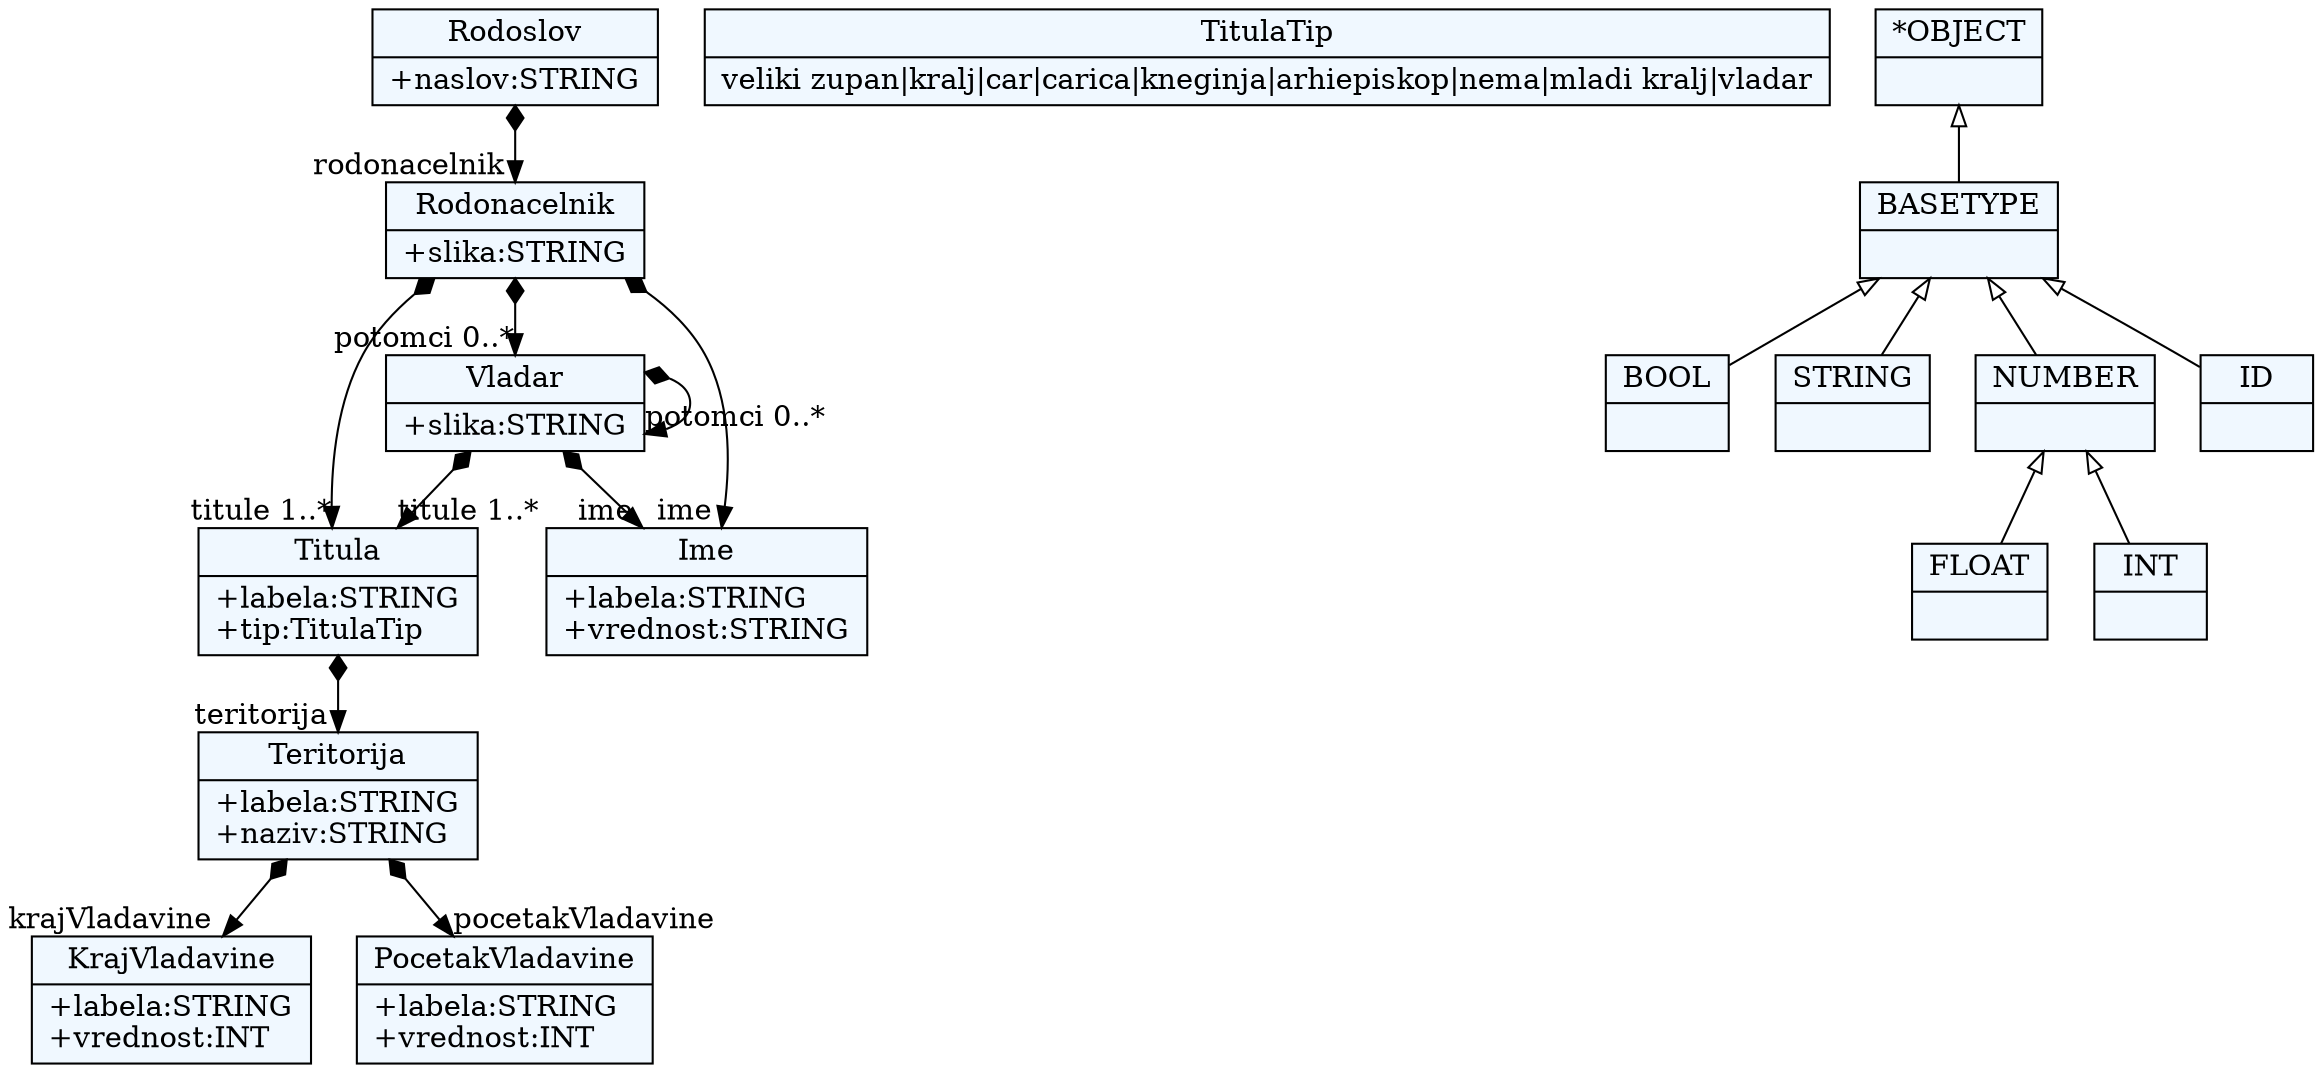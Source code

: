 
    digraph xtext {
    fontname = "Bitstream Vera Sans"
    fontsize = 8
    node[
        shape=record,
        style=filled,
        fillcolor=aliceblue
    ]
    nodesep = 0.3
    edge[dir=black,arrowtail=empty]


21377336 -> 21383000[arrowtail=diamond, dir=both, headlabel="teritorija "]
21377336[ label="{Titula|+labela:STRING\l+tip:TitulaTip\l}"]

21379224[ label="{KrajVladavine|+labela:STRING\l+vrednost:INT\l}"]

21366008 -> 21368840[arrowtail=diamond, dir=both, headlabel="rodonacelnik "]
21366008[ label="{Rodoslov|+naslov:STRING\l}"]

21380168[ label="{TitulaTip|veliki zupan\|kralj\|car\|carica\|kneginja\|arhiepiskop\|nema\|mladi kralj\|vladar}"]

21374504[ label="{Ime|+labela:STRING\l+vrednost:STRING\l}"]

21385832[ label="{PocetakVladavine|+labela:STRING\l+vrednost:INT\l}"]

21371672 -> 21374504[arrowtail=diamond, dir=both, headlabel="ime "]
21371672 -> 21377336[arrowtail=diamond, dir=both, headlabel="titule 1..*"]
21371672 -> 21371672[arrowtail=diamond, dir=both, headlabel="potomci 0..*"]
21371672[ label="{Vladar|+slika:STRING\l}"]

21383000 -> 21385832[arrowtail=diamond, dir=both, headlabel="pocetakVladavine "]
21383000 -> 21379224[arrowtail=diamond, dir=both, headlabel="krajVladavine "]
21383000[ label="{Teritorija|+labela:STRING\l+naziv:STRING\l}"]

21368840 -> 21374504[arrowtail=diamond, dir=both, headlabel="ime "]
21368840 -> 21377336[arrowtail=diamond, dir=both, headlabel="titule 1..*"]
21368840 -> 21371672[arrowtail=diamond, dir=both, headlabel="potomci 0..*"]
21368840[ label="{Rodonacelnik|+slika:STRING\l}"]

51616120[ label="{BOOL|}"]

51621784[ label="{FLOAT|}"]

21364120[ label="{*OBJECT|}"]
21364120 -> 21361288 [dir=back]

51613288[ label="{STRING|}"]

21361288[ label="{BASETYPE|}"]
21361288 -> 51624616 [dir=back]
21361288 -> 51616120 [dir=back]
21361288 -> 51610456 [dir=back]
21361288 -> 51613288 [dir=back]

51624616[ label="{NUMBER|}"]
51624616 -> 51621784 [dir=back]
51624616 -> 51618952 [dir=back]

51618952[ label="{INT|}"]

51610456[ label="{ID|}"]


}
